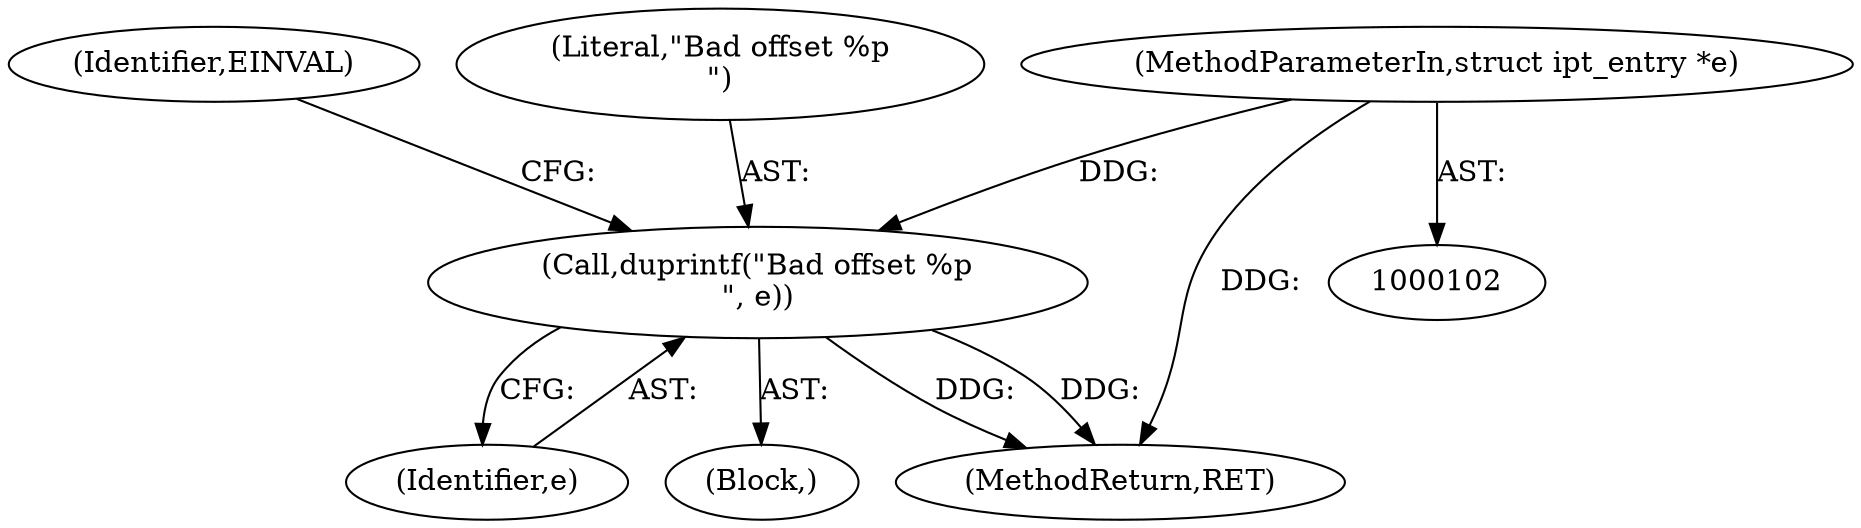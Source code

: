 digraph "0_linux_ce683e5f9d045e5d67d1312a42b359cb2ab2a13c_2@pointer" {
"1000114" [label="(Call,duprintf(\"Bad offset %p\n\", e))"];
"1000103" [label="(MethodParameterIn,struct ipt_entry *e)"];
"1000119" [label="(Identifier,EINVAL)"];
"1000103" [label="(MethodParameterIn,struct ipt_entry *e)"];
"1000116" [label="(Identifier,e)"];
"1000113" [label="(Block,)"];
"1000115" [label="(Literal,\"Bad offset %p\n\")"];
"1000242" [label="(MethodReturn,RET)"];
"1000114" [label="(Call,duprintf(\"Bad offset %p\n\", e))"];
"1000114" -> "1000113"  [label="AST: "];
"1000114" -> "1000116"  [label="CFG: "];
"1000115" -> "1000114"  [label="AST: "];
"1000116" -> "1000114"  [label="AST: "];
"1000119" -> "1000114"  [label="CFG: "];
"1000114" -> "1000242"  [label="DDG: "];
"1000114" -> "1000242"  [label="DDG: "];
"1000103" -> "1000114"  [label="DDG: "];
"1000103" -> "1000102"  [label="AST: "];
"1000103" -> "1000242"  [label="DDG: "];
}
